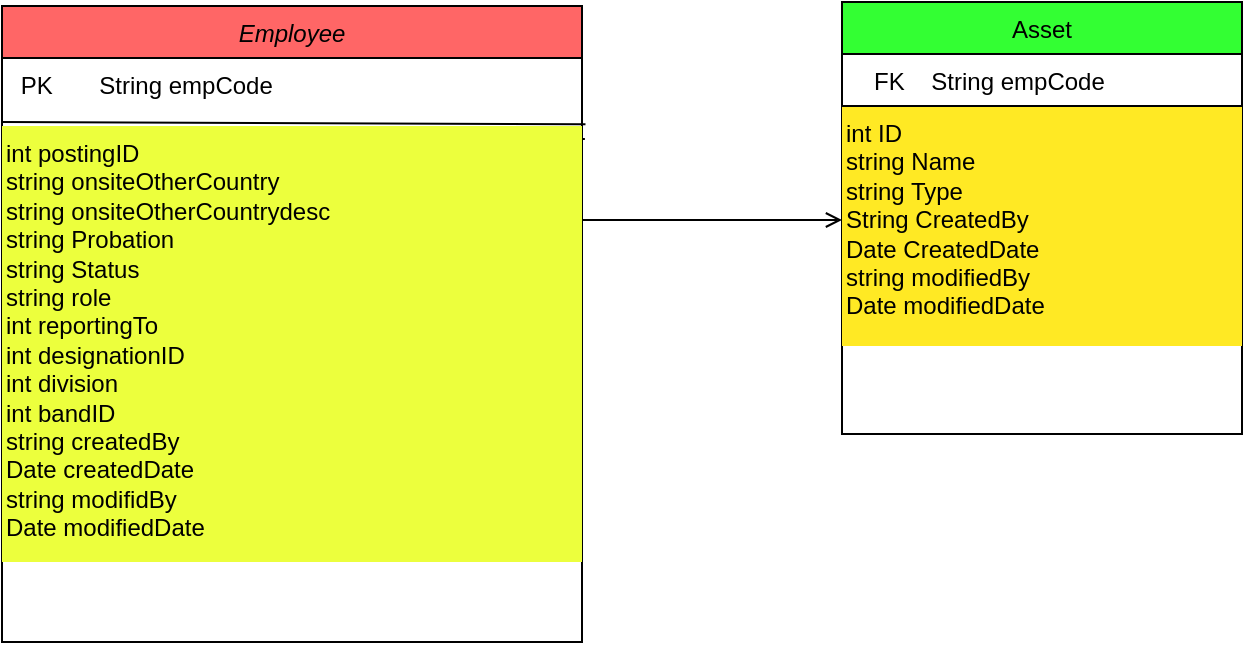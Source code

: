<mxfile version="20.8.16" type="device"><diagram id="C5RBs43oDa-KdzZeNtuy" name="Page-1"><mxGraphModel dx="1115" dy="533" grid="1" gridSize="10" guides="1" tooltips="1" connect="1" arrows="1" fold="1" page="1" pageScale="1" pageWidth="827" pageHeight="1169" math="0" shadow="0"><root><mxCell id="WIyWlLk6GJQsqaUBKTNV-0"/><mxCell id="WIyWlLk6GJQsqaUBKTNV-1" parent="WIyWlLk6GJQsqaUBKTNV-0"/><mxCell id="zkfFHV4jXpPFQw0GAbJ--0" value="Employee" style="swimlane;fontStyle=2;align=center;verticalAlign=top;childLayout=stackLayout;horizontal=1;startSize=26;horizontalStack=0;resizeParent=1;resizeLast=0;collapsible=1;marginBottom=0;rounded=0;shadow=0;strokeWidth=1;fillColor=#FF6666;" parent="WIyWlLk6GJQsqaUBKTNV-1" vertex="1"><mxGeometry x="90" y="122" width="290" height="318" as="geometry"><mxRectangle x="230" y="140" width="160" height="26" as="alternateBounds"/></mxGeometry></mxCell><mxCell id="VVHGxnjSv2pzUNKfrbc4-0" value="" style="endArrow=none;html=1;rounded=0;exitX=0;exitY=0.027;exitDx=0;exitDy=0;exitPerimeter=0;entryX=1.005;entryY=0.03;entryDx=0;entryDy=0;entryPerimeter=0;" parent="zkfFHV4jXpPFQw0GAbJ--0" source="VVHGxnjSv2pzUNKfrbc4-4" target="VVHGxnjSv2pzUNKfrbc4-4" edge="1"><mxGeometry width="50" height="50" relative="1" as="geometry"><mxPoint x="10" y="58" as="sourcePoint"/><mxPoint x="290" y="58" as="targetPoint"/></mxGeometry></mxCell><mxCell id="zkfFHV4jXpPFQw0GAbJ--1" value=" PK       String empCode&#10;&#10;" style="text;align=left;verticalAlign=top;spacingLeft=4;spacingRight=4;overflow=hidden;rotatable=0;points=[[0,0.5],[1,0.5]];portConstraint=eastwest;" parent="zkfFHV4jXpPFQw0GAbJ--0" vertex="1"><mxGeometry y="26" width="290" height="34" as="geometry"/></mxCell><mxCell id="oOjAWmUdm95VYorYFim7-0" value="" style="endArrow=none;html=1;rounded=0;entryX=1.006;entryY=0.975;entryDx=0;entryDy=0;entryPerimeter=0;" edge="1" parent="zkfFHV4jXpPFQw0GAbJ--0" target="zkfFHV4jXpPFQw0GAbJ--1"><mxGeometry width="50" height="50" relative="1" as="geometry"><mxPoint y="58" as="sourcePoint"/><mxPoint x="80" y="59.17" as="targetPoint"/></mxGeometry></mxCell><mxCell id="VVHGxnjSv2pzUNKfrbc4-4" value="int postingID&#13;&#10;string onsiteOtherCountry&#13;&#10;string onsiteOtherCountrydesc&#13;&#10;string Probation&#13;&#10;string Status&#13;&#10;string role&#13;&#10;int reportingTo&#13;&#10;int designationID&#13;&#10;int division&#13;&#10;int bandID&#13;&#10;string createdBy&#13;&#10;Date createdDate&#13;&#10;string modifidBy&#13;&#10;Date modifiedDate" style="text;whiteSpace=wrap;html=1;fillColor=#ECFF3D;" parent="zkfFHV4jXpPFQw0GAbJ--0" vertex="1"><mxGeometry y="60" width="290" height="218" as="geometry"/></mxCell><mxCell id="zkfFHV4jXpPFQw0GAbJ--17" value="Asset" style="swimlane;fontStyle=0;align=center;verticalAlign=top;childLayout=stackLayout;horizontal=1;startSize=26;horizontalStack=0;resizeParent=1;resizeLast=0;collapsible=1;marginBottom=0;rounded=0;shadow=0;strokeWidth=1;fillColor=#33FF33;" parent="WIyWlLk6GJQsqaUBKTNV-1" vertex="1"><mxGeometry x="510" y="120" width="200" height="216" as="geometry"><mxRectangle x="550" y="140" width="160" height="26" as="alternateBounds"/></mxGeometry></mxCell><mxCell id="zkfFHV4jXpPFQw0GAbJ--19" value="   FK    String empCode" style="text;align=left;verticalAlign=top;spacingLeft=4;spacingRight=4;overflow=hidden;rotatable=0;points=[[0,0.5],[1,0.5]];portConstraint=eastwest;rounded=0;shadow=0;html=0;" parent="zkfFHV4jXpPFQw0GAbJ--17" vertex="1"><mxGeometry y="26" width="200" height="26" as="geometry"/></mxCell><mxCell id="VVHGxnjSv2pzUNKfrbc4-7" value="int ID&#13;&#10;string Name&#13;&#10;string Type&#13;&#10;String CreatedBy&#13;&#10;Date CreatedDate&#13;&#10;string modifiedBy&#13;&#10;Date modifiedDate" style="text;whiteSpace=wrap;html=1;fillColor=#FFE924;" parent="zkfFHV4jXpPFQw0GAbJ--17" vertex="1"><mxGeometry y="52" width="200" height="120" as="geometry"/></mxCell><mxCell id="VVHGxnjSv2pzUNKfrbc4-6" value="" style="endArrow=none;html=1;rounded=0;entryX=1;entryY=0;entryDx=0;entryDy=0;" parent="zkfFHV4jXpPFQw0GAbJ--17" target="VVHGxnjSv2pzUNKfrbc4-7" edge="1"><mxGeometry width="50" height="50" relative="1" as="geometry"><mxPoint y="52" as="sourcePoint"/><mxPoint x="160" y="54" as="targetPoint"/></mxGeometry></mxCell><mxCell id="zkfFHV4jXpPFQw0GAbJ--26" value="" style="endArrow=open;shadow=0;strokeWidth=1;rounded=0;endFill=1;edgeStyle=elbowEdgeStyle;elbow=vertical;" parent="WIyWlLk6GJQsqaUBKTNV-1" source="zkfFHV4jXpPFQw0GAbJ--0" target="zkfFHV4jXpPFQw0GAbJ--17" edge="1"><mxGeometry x="0.5" y="41" relative="1" as="geometry"><mxPoint x="380" y="192" as="sourcePoint"/><mxPoint x="540" y="192" as="targetPoint"/><mxPoint x="-40" y="32" as="offset"/></mxGeometry></mxCell></root></mxGraphModel></diagram></mxfile>